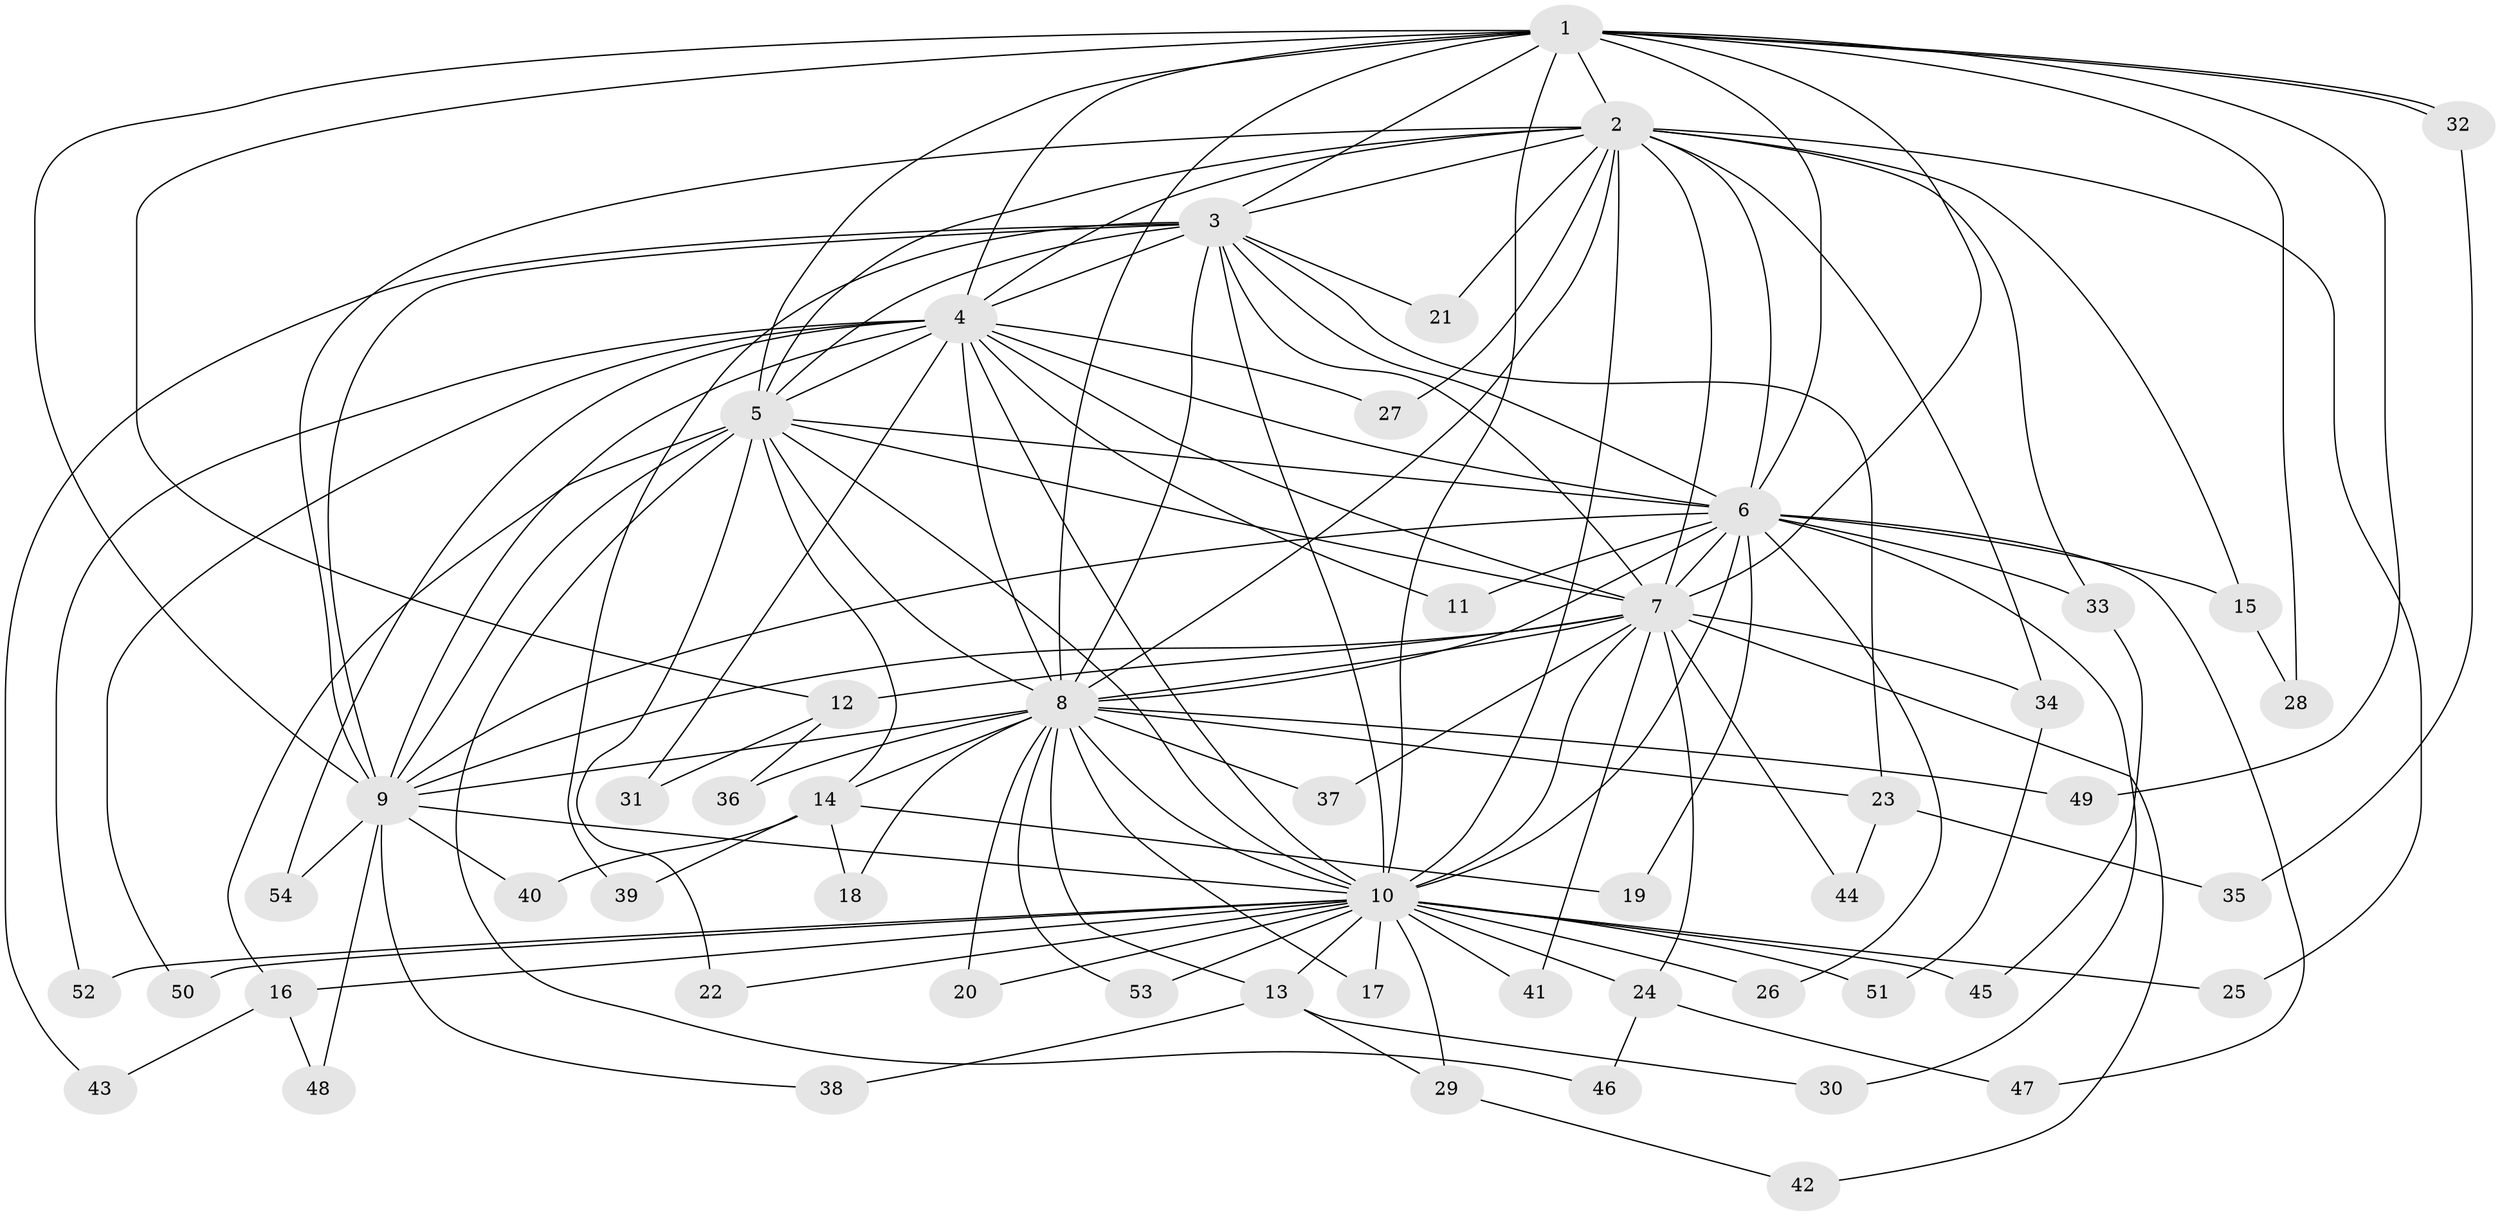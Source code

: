 // coarse degree distribution, {9: 0.02702702702702703, 13: 0.05405405405405406, 21: 0.02702702702702703, 2: 0.6216216216216216, 3: 0.08108108108108109, 1: 0.10810810810810811, 4: 0.05405405405405406, 11: 0.02702702702702703}
// Generated by graph-tools (version 1.1) at 2025/48/03/04/25 21:48:42]
// undirected, 54 vertices, 133 edges
graph export_dot {
graph [start="1"]
  node [color=gray90,style=filled];
  1;
  2;
  3;
  4;
  5;
  6;
  7;
  8;
  9;
  10;
  11;
  12;
  13;
  14;
  15;
  16;
  17;
  18;
  19;
  20;
  21;
  22;
  23;
  24;
  25;
  26;
  27;
  28;
  29;
  30;
  31;
  32;
  33;
  34;
  35;
  36;
  37;
  38;
  39;
  40;
  41;
  42;
  43;
  44;
  45;
  46;
  47;
  48;
  49;
  50;
  51;
  52;
  53;
  54;
  1 -- 2;
  1 -- 3;
  1 -- 4;
  1 -- 5;
  1 -- 6;
  1 -- 7;
  1 -- 8;
  1 -- 9;
  1 -- 10;
  1 -- 12;
  1 -- 28;
  1 -- 32;
  1 -- 32;
  1 -- 49;
  2 -- 3;
  2 -- 4;
  2 -- 5;
  2 -- 6;
  2 -- 7;
  2 -- 8;
  2 -- 9;
  2 -- 10;
  2 -- 15;
  2 -- 21;
  2 -- 25;
  2 -- 27;
  2 -- 33;
  2 -- 34;
  3 -- 4;
  3 -- 5;
  3 -- 6;
  3 -- 7;
  3 -- 8;
  3 -- 9;
  3 -- 10;
  3 -- 21;
  3 -- 23;
  3 -- 39;
  3 -- 43;
  4 -- 5;
  4 -- 6;
  4 -- 7;
  4 -- 8;
  4 -- 9;
  4 -- 10;
  4 -- 11;
  4 -- 27;
  4 -- 31;
  4 -- 50;
  4 -- 52;
  4 -- 54;
  5 -- 6;
  5 -- 7;
  5 -- 8;
  5 -- 9;
  5 -- 10;
  5 -- 14;
  5 -- 16;
  5 -- 22;
  5 -- 46;
  6 -- 7;
  6 -- 8;
  6 -- 9;
  6 -- 10;
  6 -- 11;
  6 -- 15;
  6 -- 19;
  6 -- 26;
  6 -- 30;
  6 -- 33;
  6 -- 47;
  7 -- 8;
  7 -- 9;
  7 -- 10;
  7 -- 12;
  7 -- 24;
  7 -- 34;
  7 -- 37;
  7 -- 41;
  7 -- 42;
  7 -- 44;
  8 -- 9;
  8 -- 10;
  8 -- 13;
  8 -- 14;
  8 -- 17;
  8 -- 18;
  8 -- 20;
  8 -- 23;
  8 -- 36;
  8 -- 37;
  8 -- 49;
  8 -- 53;
  9 -- 10;
  9 -- 38;
  9 -- 40;
  9 -- 48;
  9 -- 54;
  10 -- 13;
  10 -- 16;
  10 -- 17;
  10 -- 20;
  10 -- 22;
  10 -- 24;
  10 -- 25;
  10 -- 26;
  10 -- 29;
  10 -- 41;
  10 -- 45;
  10 -- 50;
  10 -- 51;
  10 -- 52;
  10 -- 53;
  12 -- 31;
  12 -- 36;
  13 -- 29;
  13 -- 30;
  13 -- 38;
  14 -- 18;
  14 -- 19;
  14 -- 39;
  14 -- 40;
  15 -- 28;
  16 -- 43;
  16 -- 48;
  23 -- 35;
  23 -- 44;
  24 -- 46;
  24 -- 47;
  29 -- 42;
  32 -- 35;
  33 -- 45;
  34 -- 51;
}
